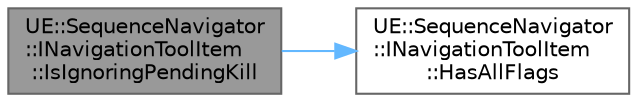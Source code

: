 digraph "UE::SequenceNavigator::INavigationToolItem::IsIgnoringPendingKill"
{
 // INTERACTIVE_SVG=YES
 // LATEX_PDF_SIZE
  bgcolor="transparent";
  edge [fontname=Helvetica,fontsize=10,labelfontname=Helvetica,labelfontsize=10];
  node [fontname=Helvetica,fontsize=10,shape=box,height=0.2,width=0.4];
  rankdir="LR";
  Node1 [id="Node000001",label="UE::SequenceNavigator\l::INavigationToolItem\l::IsIgnoringPendingKill",height=0.2,width=0.4,color="gray40", fillcolor="grey60", style="filled", fontcolor="black",tooltip="Whether Ignoring Pending Kill."];
  Node1 -> Node2 [id="edge1_Node000001_Node000002",color="steelblue1",style="solid",tooltip=" "];
  Node2 [id="Node000002",label="UE::SequenceNavigator\l::INavigationToolItem\l::HasAllFlags",height=0.2,width=0.4,color="grey40", fillcolor="white", style="filled",URL="$de/d6f/classUE_1_1SequenceNavigator_1_1INavigationToolItem.html#a2628c870d4e5fbf351ecb51655c65278",tooltip=" "];
}
